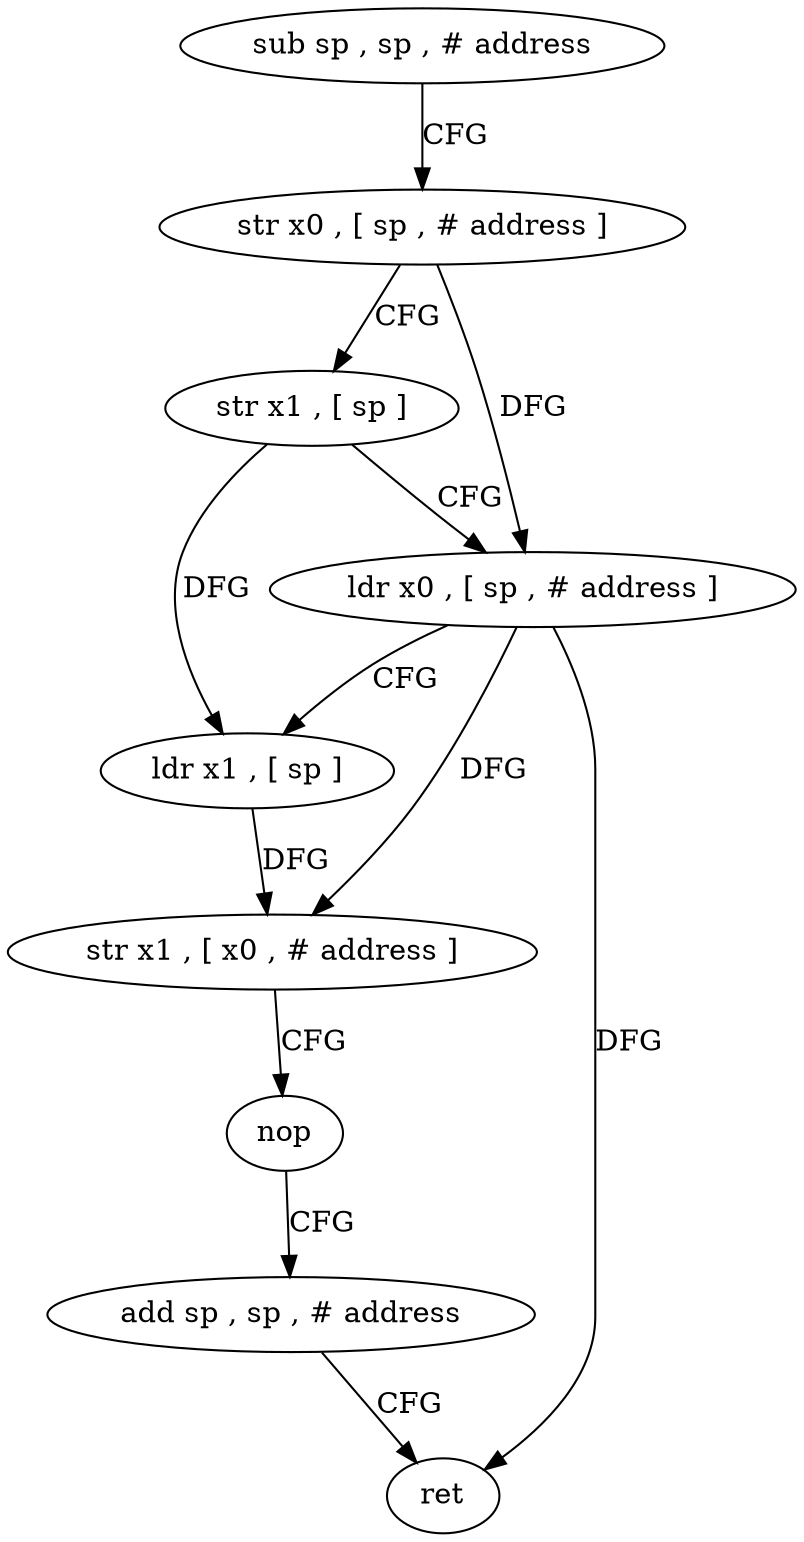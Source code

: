 digraph "func" {
"84136" [label = "sub sp , sp , # address" ]
"84140" [label = "str x0 , [ sp , # address ]" ]
"84144" [label = "str x1 , [ sp ]" ]
"84148" [label = "ldr x0 , [ sp , # address ]" ]
"84152" [label = "ldr x1 , [ sp ]" ]
"84156" [label = "str x1 , [ x0 , # address ]" ]
"84160" [label = "nop" ]
"84164" [label = "add sp , sp , # address" ]
"84168" [label = "ret" ]
"84136" -> "84140" [ label = "CFG" ]
"84140" -> "84144" [ label = "CFG" ]
"84140" -> "84148" [ label = "DFG" ]
"84144" -> "84148" [ label = "CFG" ]
"84144" -> "84152" [ label = "DFG" ]
"84148" -> "84152" [ label = "CFG" ]
"84148" -> "84156" [ label = "DFG" ]
"84148" -> "84168" [ label = "DFG" ]
"84152" -> "84156" [ label = "DFG" ]
"84156" -> "84160" [ label = "CFG" ]
"84160" -> "84164" [ label = "CFG" ]
"84164" -> "84168" [ label = "CFG" ]
}
